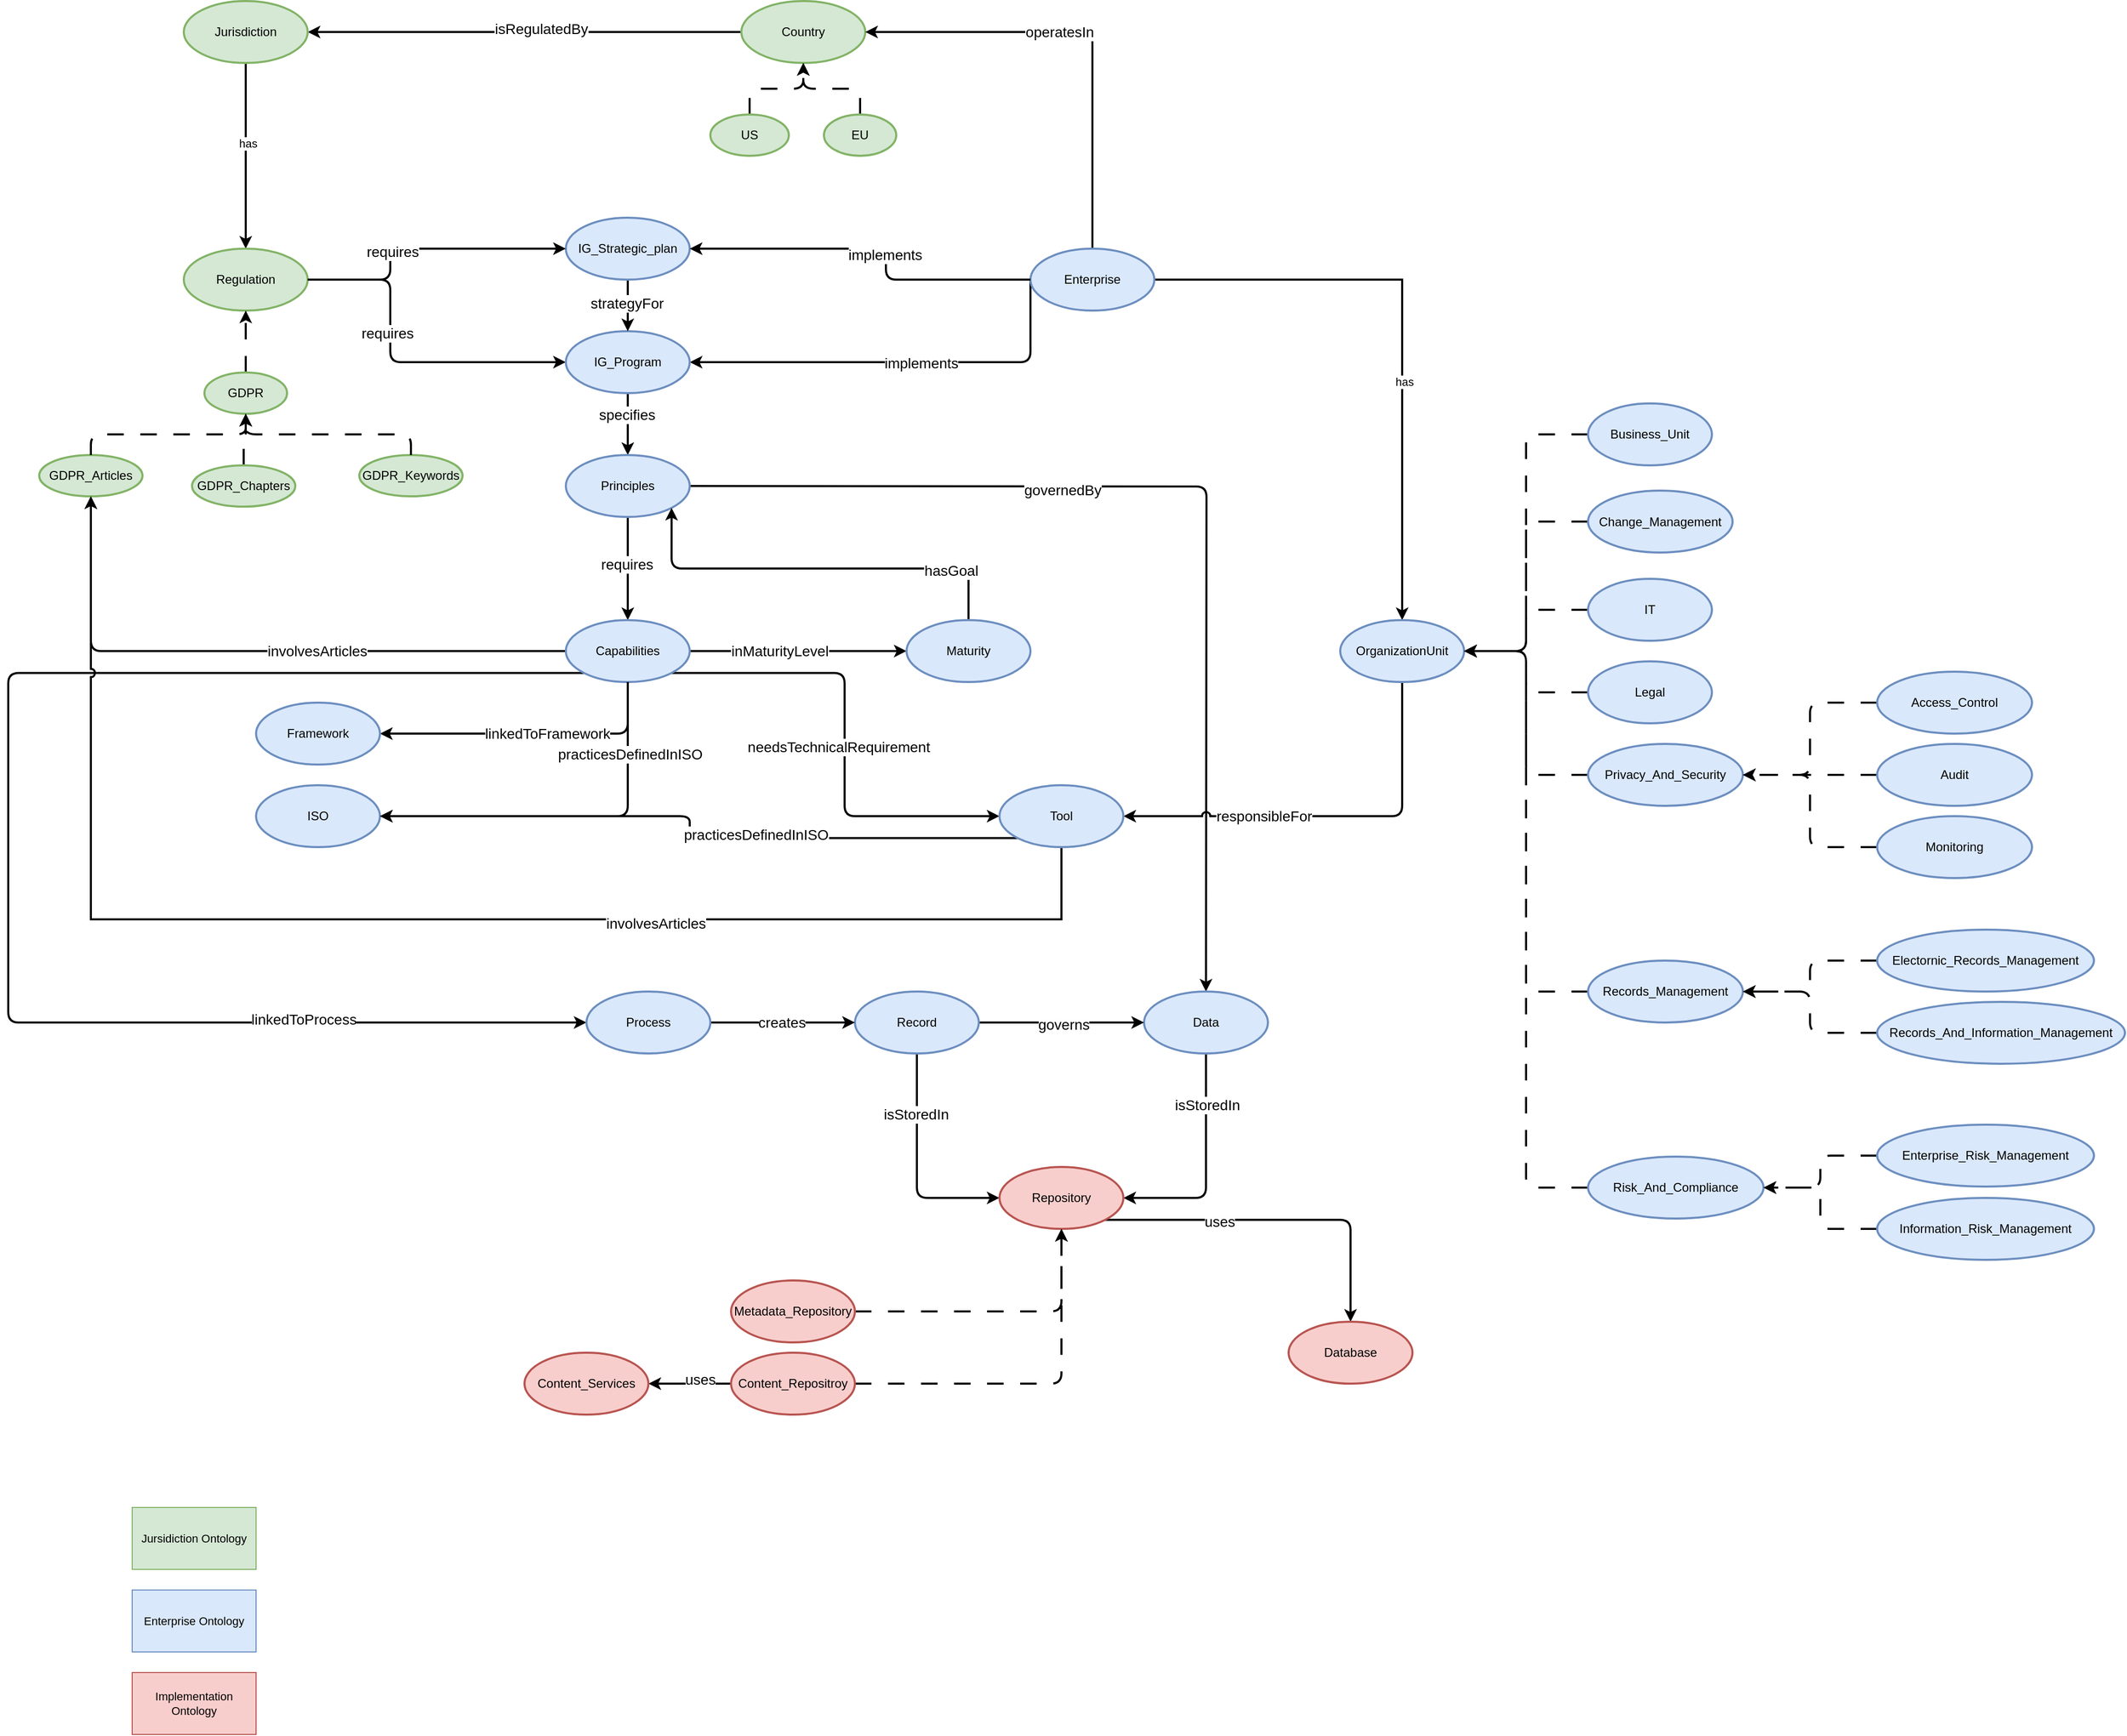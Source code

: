 <mxfile version="22.0.8" type="device">
  <diagram name="Seite-1" id="L0e9eQvxEd3R1-ClZV6Y">
    <mxGraphModel dx="5372" dy="1706" grid="1" gridSize="10" guides="1" tooltips="1" connect="1" arrows="1" fold="1" page="1" pageScale="1" pageWidth="827" pageHeight="1169" math="0" shadow="0">
      <root>
        <mxCell id="0" />
        <mxCell id="1" parent="0" />
        <mxCell id="WZqHGrQ1ZvMK2-V5_D06-6" style="edgeStyle=orthogonalEdgeStyle;rounded=0;orthogonalLoop=1;jettySize=auto;html=1;exitX=0;exitY=0.5;exitDx=0;exitDy=0;strokeWidth=2;fontSize=12;" edge="1" parent="1" source="WZqHGrQ1ZvMK2-V5_D06-1" target="WZqHGrQ1ZvMK2-V5_D06-5">
          <mxGeometry relative="1" as="geometry" />
        </mxCell>
        <mxCell id="WZqHGrQ1ZvMK2-V5_D06-7" value="&lt;font style=&quot;font-size: 14px;&quot;&gt;isRegulatedBy&lt;/font&gt;" style="edgeLabel;html=1;align=center;verticalAlign=middle;resizable=0;points=[];" vertex="1" connectable="0" parent="WZqHGrQ1ZvMK2-V5_D06-6">
          <mxGeometry x="-0.075" y="-3" relative="1" as="geometry">
            <mxPoint as="offset" />
          </mxGeometry>
        </mxCell>
        <mxCell id="WZqHGrQ1ZvMK2-V5_D06-1" value="Country" style="ellipse;whiteSpace=wrap;html=1;strokeWidth=2;fillColor=#d5e8d4;strokeColor=#82b366;" vertex="1" parent="1">
          <mxGeometry x="640" y="80" width="120" height="60" as="geometry" />
        </mxCell>
        <mxCell id="WZqHGrQ1ZvMK2-V5_D06-3" style="edgeStyle=orthogonalEdgeStyle;rounded=1;orthogonalLoop=1;jettySize=auto;html=1;exitX=0.5;exitY=0;exitDx=0;exitDy=0;entryX=1;entryY=0.5;entryDx=0;entryDy=0;strokeWidth=2;fontSize=12;" edge="1" parent="1" source="WZqHGrQ1ZvMK2-V5_D06-2" target="WZqHGrQ1ZvMK2-V5_D06-1">
          <mxGeometry relative="1" as="geometry">
            <Array as="points">
              <mxPoint x="980" y="110" />
            </Array>
          </mxGeometry>
        </mxCell>
        <mxCell id="WZqHGrQ1ZvMK2-V5_D06-4" value="&lt;font style=&quot;font-size: 14px;&quot;&gt;operatesIn&lt;/font&gt;" style="edgeLabel;html=1;align=center;verticalAlign=middle;resizable=0;points=[];" vertex="1" connectable="0" parent="WZqHGrQ1ZvMK2-V5_D06-3">
          <mxGeometry x="0.125" relative="1" as="geometry">
            <mxPoint as="offset" />
          </mxGeometry>
        </mxCell>
        <mxCell id="WZqHGrQ1ZvMK2-V5_D06-27" style="edgeStyle=orthogonalEdgeStyle;rounded=1;orthogonalLoop=1;jettySize=auto;html=1;exitX=0;exitY=0.5;exitDx=0;exitDy=0;entryX=1;entryY=0.5;entryDx=0;entryDy=0;strokeWidth=2;fontSize=12;" edge="1" parent="1" source="WZqHGrQ1ZvMK2-V5_D06-2" target="WZqHGrQ1ZvMK2-V5_D06-24">
          <mxGeometry relative="1" as="geometry">
            <Array as="points">
              <mxPoint x="920" y="430" />
            </Array>
          </mxGeometry>
        </mxCell>
        <mxCell id="WZqHGrQ1ZvMK2-V5_D06-28" value="&lt;font style=&quot;font-size: 14px;&quot;&gt;implements&lt;/font&gt;" style="edgeLabel;html=1;align=center;verticalAlign=middle;resizable=0;points=[];" vertex="1" connectable="0" parent="WZqHGrQ1ZvMK2-V5_D06-27">
          <mxGeometry x="-0.09" y="1" relative="1" as="geometry">
            <mxPoint as="offset" />
          </mxGeometry>
        </mxCell>
        <mxCell id="WZqHGrQ1ZvMK2-V5_D06-56" style="edgeStyle=orthogonalEdgeStyle;rounded=0;orthogonalLoop=1;jettySize=auto;html=1;exitX=1;exitY=0.5;exitDx=0;exitDy=0;strokeWidth=2;fontSize=12;" edge="1" parent="1" source="WZqHGrQ1ZvMK2-V5_D06-2" target="WZqHGrQ1ZvMK2-V5_D06-55">
          <mxGeometry relative="1" as="geometry" />
        </mxCell>
        <mxCell id="WZqHGrQ1ZvMK2-V5_D06-57" value="has" style="edgeLabel;html=1;align=center;verticalAlign=middle;resizable=0;points=[];" vertex="1" connectable="0" parent="WZqHGrQ1ZvMK2-V5_D06-56">
          <mxGeometry x="0.187" y="2" relative="1" as="geometry">
            <mxPoint as="offset" />
          </mxGeometry>
        </mxCell>
        <mxCell id="WZqHGrQ1ZvMK2-V5_D06-2" value="Enterprise" style="ellipse;whiteSpace=wrap;html=1;strokeWidth=2;fillColor=#dae8fc;strokeColor=#6c8ebf;" vertex="1" parent="1">
          <mxGeometry x="920" y="320" width="120" height="60" as="geometry" />
        </mxCell>
        <mxCell id="WZqHGrQ1ZvMK2-V5_D06-9" style="edgeStyle=orthogonalEdgeStyle;rounded=0;orthogonalLoop=1;jettySize=auto;html=1;exitX=0.5;exitY=1;exitDx=0;exitDy=0;strokeWidth=2;fontSize=12;" edge="1" parent="1" source="WZqHGrQ1ZvMK2-V5_D06-5" target="WZqHGrQ1ZvMK2-V5_D06-8">
          <mxGeometry relative="1" as="geometry" />
        </mxCell>
        <mxCell id="WZqHGrQ1ZvMK2-V5_D06-10" value="has" style="edgeLabel;html=1;align=center;verticalAlign=middle;resizable=0;points=[];" vertex="1" connectable="0" parent="WZqHGrQ1ZvMK2-V5_D06-9">
          <mxGeometry x="-0.133" y="2" relative="1" as="geometry">
            <mxPoint as="offset" />
          </mxGeometry>
        </mxCell>
        <mxCell id="WZqHGrQ1ZvMK2-V5_D06-5" value="Jurisdiction" style="ellipse;whiteSpace=wrap;html=1;strokeWidth=2;fontSize=12;fillColor=#d5e8d4;strokeColor=#82b366;" vertex="1" parent="1">
          <mxGeometry x="100" y="80" width="120" height="60" as="geometry" />
        </mxCell>
        <mxCell id="WZqHGrQ1ZvMK2-V5_D06-25" style="edgeStyle=orthogonalEdgeStyle;rounded=1;orthogonalLoop=1;jettySize=auto;html=1;exitX=1;exitY=0.5;exitDx=0;exitDy=0;strokeWidth=2;fontSize=12;" edge="1" parent="1" source="WZqHGrQ1ZvMK2-V5_D06-8" target="WZqHGrQ1ZvMK2-V5_D06-24">
          <mxGeometry relative="1" as="geometry">
            <Array as="points">
              <mxPoint x="300" y="350" />
              <mxPoint x="300" y="430" />
            </Array>
          </mxGeometry>
        </mxCell>
        <mxCell id="WZqHGrQ1ZvMK2-V5_D06-26" value="&lt;font style=&quot;font-size: 14px;&quot;&gt;requires&lt;/font&gt;" style="edgeLabel;html=1;align=center;verticalAlign=middle;resizable=0;points=[];" vertex="1" connectable="0" parent="WZqHGrQ1ZvMK2-V5_D06-25">
          <mxGeometry x="-0.2" y="-3" relative="1" as="geometry">
            <mxPoint as="offset" />
          </mxGeometry>
        </mxCell>
        <mxCell id="WZqHGrQ1ZvMK2-V5_D06-8" value="Regulation" style="ellipse;whiteSpace=wrap;html=1;strokeWidth=2;fillColor=#d5e8d4;strokeColor=#82b366;" vertex="1" parent="1">
          <mxGeometry x="100" y="320" width="120" height="60" as="geometry" />
        </mxCell>
        <mxCell id="WZqHGrQ1ZvMK2-V5_D06-13" style="edgeStyle=orthogonalEdgeStyle;rounded=1;orthogonalLoop=1;jettySize=auto;html=1;exitX=0.5;exitY=0;exitDx=0;exitDy=0;entryX=0.5;entryY=1;entryDx=0;entryDy=0;dashed=1;dashPattern=8 8;strokeWidth=2;" edge="1" parent="1" source="WZqHGrQ1ZvMK2-V5_D06-11" target="WZqHGrQ1ZvMK2-V5_D06-1">
          <mxGeometry relative="1" as="geometry" />
        </mxCell>
        <mxCell id="WZqHGrQ1ZvMK2-V5_D06-11" value="US" style="ellipse;whiteSpace=wrap;html=1;strokeWidth=2;fillColor=#d5e8d4;strokeColor=#82b366;" vertex="1" parent="1">
          <mxGeometry x="610" y="190" width="76" height="40" as="geometry" />
        </mxCell>
        <mxCell id="WZqHGrQ1ZvMK2-V5_D06-14" style="edgeStyle=orthogonalEdgeStyle;rounded=1;orthogonalLoop=1;jettySize=auto;html=1;exitX=0.5;exitY=0;exitDx=0;exitDy=0;entryX=0.5;entryY=1;entryDx=0;entryDy=0;dashed=1;dashPattern=8 8;strokeWidth=2;" edge="1" parent="1" source="WZqHGrQ1ZvMK2-V5_D06-12" target="WZqHGrQ1ZvMK2-V5_D06-1">
          <mxGeometry relative="1" as="geometry" />
        </mxCell>
        <mxCell id="WZqHGrQ1ZvMK2-V5_D06-12" value="EU" style="ellipse;whiteSpace=wrap;html=1;strokeWidth=2;fillColor=#d5e8d4;strokeColor=#82b366;" vertex="1" parent="1">
          <mxGeometry x="720" y="190" width="70" height="40" as="geometry" />
        </mxCell>
        <mxCell id="WZqHGrQ1ZvMK2-V5_D06-16" style="edgeStyle=orthogonalEdgeStyle;rounded=1;orthogonalLoop=1;jettySize=auto;html=1;exitX=0.5;exitY=0;exitDx=0;exitDy=0;dashed=1;dashPattern=8 8;strokeWidth=2;" edge="1" parent="1" source="WZqHGrQ1ZvMK2-V5_D06-15" target="WZqHGrQ1ZvMK2-V5_D06-8">
          <mxGeometry relative="1" as="geometry" />
        </mxCell>
        <mxCell id="WZqHGrQ1ZvMK2-V5_D06-15" value="GDPR" style="ellipse;whiteSpace=wrap;html=1;strokeWidth=2;fillColor=#d5e8d4;strokeColor=#82b366;" vertex="1" parent="1">
          <mxGeometry x="120" y="440" width="80" height="40" as="geometry" />
        </mxCell>
        <mxCell id="WZqHGrQ1ZvMK2-V5_D06-17" value="GDPR_Articles" style="ellipse;whiteSpace=wrap;html=1;strokeWidth=2;fillColor=#d5e8d4;strokeColor=#82b366;" vertex="1" parent="1">
          <mxGeometry x="-40" y="520" width="100" height="40" as="geometry" />
        </mxCell>
        <mxCell id="WZqHGrQ1ZvMK2-V5_D06-21" style="edgeStyle=orthogonalEdgeStyle;rounded=0;orthogonalLoop=1;jettySize=auto;html=1;exitX=0.5;exitY=0;exitDx=0;exitDy=0;dashed=1;dashPattern=8 8;strokeWidth=2;" edge="1" parent="1" source="WZqHGrQ1ZvMK2-V5_D06-18" target="WZqHGrQ1ZvMK2-V5_D06-15">
          <mxGeometry relative="1" as="geometry" />
        </mxCell>
        <mxCell id="WZqHGrQ1ZvMK2-V5_D06-18" value="GDPR_Chapters" style="ellipse;whiteSpace=wrap;html=1;strokeWidth=2;fillColor=#d5e8d4;strokeColor=#82b366;" vertex="1" parent="1">
          <mxGeometry x="108" y="530" width="100" height="40" as="geometry" />
        </mxCell>
        <mxCell id="WZqHGrQ1ZvMK2-V5_D06-19" value="GDPR_Keywords" style="ellipse;whiteSpace=wrap;html=1;strokeWidth=2;fillColor=#d5e8d4;strokeColor=#82b366;" vertex="1" parent="1">
          <mxGeometry x="270" y="520" width="100" height="40" as="geometry" />
        </mxCell>
        <mxCell id="WZqHGrQ1ZvMK2-V5_D06-20" style="edgeStyle=orthogonalEdgeStyle;rounded=1;orthogonalLoop=1;jettySize=auto;html=1;exitX=0.5;exitY=0;exitDx=0;exitDy=0;dashed=1;dashPattern=8 8;entryX=0.5;entryY=1;entryDx=0;entryDy=0;strokeWidth=2;" edge="1" parent="1" source="WZqHGrQ1ZvMK2-V5_D06-17" target="WZqHGrQ1ZvMK2-V5_D06-15">
          <mxGeometry relative="1" as="geometry">
            <mxPoint x="88" y="479.5" as="sourcePoint" />
            <mxPoint x="50" y="429.5" as="targetPoint" />
          </mxGeometry>
        </mxCell>
        <mxCell id="WZqHGrQ1ZvMK2-V5_D06-23" style="edgeStyle=orthogonalEdgeStyle;rounded=1;orthogonalLoop=1;jettySize=auto;html=1;exitX=0.5;exitY=0;exitDx=0;exitDy=0;dashed=1;dashPattern=8 8;entryX=0.5;entryY=1;entryDx=0;entryDy=0;strokeWidth=2;" edge="1" parent="1" source="WZqHGrQ1ZvMK2-V5_D06-19" target="WZqHGrQ1ZvMK2-V5_D06-15">
          <mxGeometry relative="1" as="geometry">
            <mxPoint x="20" y="530" as="sourcePoint" />
            <mxPoint x="170" y="490" as="targetPoint" />
          </mxGeometry>
        </mxCell>
        <mxCell id="WZqHGrQ1ZvMK2-V5_D06-36" style="edgeStyle=orthogonalEdgeStyle;rounded=0;orthogonalLoop=1;jettySize=auto;html=1;exitX=0.5;exitY=1;exitDx=0;exitDy=0;strokeWidth=2;fontSize=12;" edge="1" parent="1" source="WZqHGrQ1ZvMK2-V5_D06-24">
          <mxGeometry relative="1" as="geometry">
            <mxPoint x="530" y="520" as="targetPoint" />
          </mxGeometry>
        </mxCell>
        <mxCell id="WZqHGrQ1ZvMK2-V5_D06-38" value="&lt;font style=&quot;font-size: 14px;&quot;&gt;specifies&lt;/font&gt;" style="edgeLabel;html=1;align=center;verticalAlign=middle;resizable=0;points=[];" vertex="1" connectable="0" parent="WZqHGrQ1ZvMK2-V5_D06-36">
          <mxGeometry x="-0.306" y="-1" relative="1" as="geometry">
            <mxPoint as="offset" />
          </mxGeometry>
        </mxCell>
        <mxCell id="WZqHGrQ1ZvMK2-V5_D06-24" value="IG_Program" style="ellipse;whiteSpace=wrap;html=1;strokeWidth=2;fillColor=#dae8fc;strokeColor=#6c8ebf;" vertex="1" parent="1">
          <mxGeometry x="470" y="400" width="120" height="60" as="geometry" />
        </mxCell>
        <mxCell id="WZqHGrQ1ZvMK2-V5_D06-34" style="edgeStyle=orthogonalEdgeStyle;rounded=0;orthogonalLoop=1;jettySize=auto;html=1;exitX=0.5;exitY=1;exitDx=0;exitDy=0;strokeWidth=2;fontSize=12;" edge="1" parent="1" source="WZqHGrQ1ZvMK2-V5_D06-29" target="WZqHGrQ1ZvMK2-V5_D06-24">
          <mxGeometry relative="1" as="geometry" />
        </mxCell>
        <mxCell id="WZqHGrQ1ZvMK2-V5_D06-35" value="&lt;font style=&quot;font-size: 14px;&quot;&gt;strategyFor&lt;/font&gt;" style="edgeLabel;html=1;align=center;verticalAlign=middle;resizable=0;points=[];" vertex="1" connectable="0" parent="WZqHGrQ1ZvMK2-V5_D06-34">
          <mxGeometry x="-0.08" y="-1" relative="1" as="geometry">
            <mxPoint as="offset" />
          </mxGeometry>
        </mxCell>
        <mxCell id="WZqHGrQ1ZvMK2-V5_D06-29" value="IG_Strategic_plan" style="ellipse;whiteSpace=wrap;html=1;strokeWidth=2;fillColor=#dae8fc;strokeColor=#6c8ebf;" vertex="1" parent="1">
          <mxGeometry x="470" y="290" width="120" height="60" as="geometry" />
        </mxCell>
        <mxCell id="WZqHGrQ1ZvMK2-V5_D06-30" style="edgeStyle=orthogonalEdgeStyle;rounded=1;orthogonalLoop=1;jettySize=auto;html=1;exitX=0;exitY=0.5;exitDx=0;exitDy=0;entryX=1;entryY=0.5;entryDx=0;entryDy=0;strokeWidth=2;fontSize=12;" edge="1" parent="1" source="WZqHGrQ1ZvMK2-V5_D06-2" target="WZqHGrQ1ZvMK2-V5_D06-29">
          <mxGeometry relative="1" as="geometry">
            <mxPoint x="930" y="360" as="sourcePoint" />
            <mxPoint x="600" y="440" as="targetPoint" />
            <Array as="points">
              <mxPoint x="780" y="350" />
              <mxPoint x="780" y="320" />
            </Array>
          </mxGeometry>
        </mxCell>
        <mxCell id="WZqHGrQ1ZvMK2-V5_D06-31" value="&lt;font style=&quot;font-size: 14px;&quot;&gt;implements&lt;/font&gt;" style="edgeLabel;html=1;align=center;verticalAlign=middle;resizable=0;points=[];" vertex="1" connectable="0" parent="WZqHGrQ1ZvMK2-V5_D06-30">
          <mxGeometry x="-0.09" y="1" relative="1" as="geometry">
            <mxPoint as="offset" />
          </mxGeometry>
        </mxCell>
        <mxCell id="WZqHGrQ1ZvMK2-V5_D06-32" style="edgeStyle=orthogonalEdgeStyle;rounded=1;orthogonalLoop=1;jettySize=auto;html=1;exitX=1;exitY=0.5;exitDx=0;exitDy=0;entryX=0;entryY=0.5;entryDx=0;entryDy=0;strokeWidth=2;fontSize=12;" edge="1" parent="1" source="WZqHGrQ1ZvMK2-V5_D06-8" target="WZqHGrQ1ZvMK2-V5_D06-29">
          <mxGeometry relative="1" as="geometry">
            <mxPoint x="230" y="360" as="sourcePoint" />
            <mxPoint x="480" y="440" as="targetPoint" />
            <Array as="points">
              <mxPoint x="300" y="350" />
              <mxPoint x="300" y="320" />
            </Array>
          </mxGeometry>
        </mxCell>
        <mxCell id="WZqHGrQ1ZvMK2-V5_D06-33" value="&lt;font style=&quot;font-size: 14px;&quot;&gt;requires&lt;/font&gt;" style="edgeLabel;html=1;align=center;verticalAlign=middle;resizable=0;points=[];" vertex="1" connectable="0" parent="WZqHGrQ1ZvMK2-V5_D06-32">
          <mxGeometry x="-0.2" y="-3" relative="1" as="geometry">
            <mxPoint as="offset" />
          </mxGeometry>
        </mxCell>
        <mxCell id="WZqHGrQ1ZvMK2-V5_D06-40" style="edgeStyle=orthogonalEdgeStyle;rounded=0;orthogonalLoop=1;jettySize=auto;html=1;exitX=0.5;exitY=1;exitDx=0;exitDy=0;strokeWidth=2;fontSize=12;" edge="1" parent="1" source="WZqHGrQ1ZvMK2-V5_D06-37" target="WZqHGrQ1ZvMK2-V5_D06-39">
          <mxGeometry relative="1" as="geometry" />
        </mxCell>
        <mxCell id="WZqHGrQ1ZvMK2-V5_D06-41" value="&lt;font style=&quot;font-size: 14px;&quot;&gt;requires&lt;/font&gt;" style="edgeLabel;html=1;align=center;verticalAlign=middle;resizable=0;points=[];" vertex="1" connectable="0" parent="WZqHGrQ1ZvMK2-V5_D06-40">
          <mxGeometry x="-0.08" y="-1" relative="1" as="geometry">
            <mxPoint as="offset" />
          </mxGeometry>
        </mxCell>
        <mxCell id="WZqHGrQ1ZvMK2-V5_D06-105" style="edgeStyle=orthogonalEdgeStyle;rounded=1;orthogonalLoop=1;jettySize=auto;html=1;exitX=1;exitY=0.5;exitDx=0;exitDy=0;entryX=0.5;entryY=0;entryDx=0;entryDy=0;jumpStyle=arc;strokeWidth=2;fontSize=12;" edge="1" parent="1">
          <mxGeometry relative="1" as="geometry">
            <mxPoint x="590" y="550" as="sourcePoint" />
            <mxPoint x="1090" y="1040.0" as="targetPoint" />
          </mxGeometry>
        </mxCell>
        <mxCell id="WZqHGrQ1ZvMK2-V5_D06-107" value="&lt;font style=&quot;font-size: 14px;&quot;&gt;governedBy&lt;/font&gt;" style="edgeLabel;html=1;align=center;verticalAlign=middle;resizable=0;points=[];" vertex="1" connectable="0" parent="WZqHGrQ1ZvMK2-V5_D06-105">
          <mxGeometry x="-0.271" y="-3" relative="1" as="geometry">
            <mxPoint as="offset" />
          </mxGeometry>
        </mxCell>
        <mxCell id="WZqHGrQ1ZvMK2-V5_D06-37" value="Principles" style="ellipse;whiteSpace=wrap;html=1;strokeWidth=2;fillColor=#dae8fc;strokeColor=#6c8ebf;" vertex="1" parent="1">
          <mxGeometry x="470" y="520" width="120" height="60" as="geometry" />
        </mxCell>
        <mxCell id="WZqHGrQ1ZvMK2-V5_D06-42" style="edgeStyle=orthogonalEdgeStyle;rounded=1;orthogonalLoop=1;jettySize=auto;html=1;exitX=0;exitY=0.5;exitDx=0;exitDy=0;entryX=0.5;entryY=1;entryDx=0;entryDy=0;strokeWidth=2;fontSize=12;" edge="1" parent="1" source="WZqHGrQ1ZvMK2-V5_D06-39" target="WZqHGrQ1ZvMK2-V5_D06-17">
          <mxGeometry relative="1" as="geometry" />
        </mxCell>
        <mxCell id="WZqHGrQ1ZvMK2-V5_D06-43" value="&lt;font style=&quot;font-size: 14px;&quot;&gt;involvesArticles&lt;/font&gt;" style="edgeLabel;html=1;align=center;verticalAlign=middle;resizable=0;points=[];" vertex="1" connectable="0" parent="WZqHGrQ1ZvMK2-V5_D06-42">
          <mxGeometry x="-0.21" relative="1" as="geometry">
            <mxPoint as="offset" />
          </mxGeometry>
        </mxCell>
        <mxCell id="WZqHGrQ1ZvMK2-V5_D06-48" style="edgeStyle=orthogonalEdgeStyle;rounded=1;orthogonalLoop=1;jettySize=auto;html=1;exitX=0.5;exitY=1;exitDx=0;exitDy=0;entryX=1;entryY=0.5;entryDx=0;entryDy=0;strokeWidth=2;fontSize=12;" edge="1" parent="1" source="WZqHGrQ1ZvMK2-V5_D06-39" target="WZqHGrQ1ZvMK2-V5_D06-44">
          <mxGeometry relative="1" as="geometry" />
        </mxCell>
        <mxCell id="WZqHGrQ1ZvMK2-V5_D06-49" value="&lt;font style=&quot;font-size: 14px;&quot;&gt;linkedToFramework&lt;/font&gt;" style="edgeLabel;html=1;align=center;verticalAlign=middle;resizable=0;points=[];" vertex="1" connectable="0" parent="WZqHGrQ1ZvMK2-V5_D06-48">
          <mxGeometry x="-0.117" relative="1" as="geometry">
            <mxPoint as="offset" />
          </mxGeometry>
        </mxCell>
        <mxCell id="WZqHGrQ1ZvMK2-V5_D06-50" style="edgeStyle=orthogonalEdgeStyle;rounded=0;orthogonalLoop=1;jettySize=auto;html=1;exitX=1;exitY=0.5;exitDx=0;exitDy=0;strokeWidth=2;fontSize=12;" edge="1" parent="1" source="WZqHGrQ1ZvMK2-V5_D06-39">
          <mxGeometry relative="1" as="geometry">
            <mxPoint x="800" y="710" as="targetPoint" />
          </mxGeometry>
        </mxCell>
        <mxCell id="WZqHGrQ1ZvMK2-V5_D06-52" value="&lt;font style=&quot;font-size: 14px;&quot;&gt;inMaturityLevel&lt;/font&gt;" style="edgeLabel;html=1;align=center;verticalAlign=middle;resizable=0;points=[];" vertex="1" connectable="0" parent="WZqHGrQ1ZvMK2-V5_D06-50">
          <mxGeometry x="-0.173" relative="1" as="geometry">
            <mxPoint as="offset" />
          </mxGeometry>
        </mxCell>
        <mxCell id="WZqHGrQ1ZvMK2-V5_D06-96" style="edgeStyle=orthogonalEdgeStyle;rounded=1;orthogonalLoop=1;jettySize=auto;html=1;exitX=1;exitY=1;exitDx=0;exitDy=0;entryX=0;entryY=0.5;entryDx=0;entryDy=0;strokeWidth=2;fontSize=12;" edge="1" parent="1" source="WZqHGrQ1ZvMK2-V5_D06-39" target="WZqHGrQ1ZvMK2-V5_D06-94">
          <mxGeometry relative="1" as="geometry" />
        </mxCell>
        <mxCell id="WZqHGrQ1ZvMK2-V5_D06-97" value="&lt;font style=&quot;font-size: 14px;&quot;&gt;needsTechnicalRequirement&lt;/font&gt;" style="edgeLabel;html=1;align=center;verticalAlign=middle;resizable=0;points=[];" vertex="1" connectable="0" parent="WZqHGrQ1ZvMK2-V5_D06-96">
          <mxGeometry x="0.049" y="-6" relative="1" as="geometry">
            <mxPoint as="offset" />
          </mxGeometry>
        </mxCell>
        <mxCell id="WZqHGrQ1ZvMK2-V5_D06-115" style="edgeStyle=orthogonalEdgeStyle;rounded=1;orthogonalLoop=1;jettySize=auto;html=1;exitX=0;exitY=1;exitDx=0;exitDy=0;entryX=0;entryY=0.5;entryDx=0;entryDy=0;jumpStyle=arc;strokeWidth=2;fontSize=12;" edge="1" parent="1" source="WZqHGrQ1ZvMK2-V5_D06-39" target="WZqHGrQ1ZvMK2-V5_D06-111">
          <mxGeometry relative="1" as="geometry">
            <Array as="points">
              <mxPoint x="-70" y="731" />
              <mxPoint x="-70" y="1070" />
            </Array>
          </mxGeometry>
        </mxCell>
        <mxCell id="WZqHGrQ1ZvMK2-V5_D06-116" value="&lt;font style=&quot;font-size: 14px;&quot;&gt;linkedToProcess&lt;/font&gt;" style="edgeLabel;html=1;align=center;verticalAlign=middle;resizable=0;points=[];" vertex="1" connectable="0" parent="WZqHGrQ1ZvMK2-V5_D06-115">
          <mxGeometry x="0.623" y="3" relative="1" as="geometry">
            <mxPoint as="offset" />
          </mxGeometry>
        </mxCell>
        <mxCell id="WZqHGrQ1ZvMK2-V5_D06-39" value="Capabilities" style="ellipse;whiteSpace=wrap;html=1;strokeWidth=2;fillColor=#dae8fc;strokeColor=#6c8ebf;" vertex="1" parent="1">
          <mxGeometry x="470" y="680" width="120" height="60" as="geometry" />
        </mxCell>
        <mxCell id="WZqHGrQ1ZvMK2-V5_D06-44" value="Framework" style="ellipse;whiteSpace=wrap;html=1;strokeWidth=2;fillColor=#dae8fc;strokeColor=#6c8ebf;" vertex="1" parent="1">
          <mxGeometry x="170" y="760" width="120" height="60" as="geometry" />
        </mxCell>
        <mxCell id="WZqHGrQ1ZvMK2-V5_D06-45" value="ISO" style="ellipse;whiteSpace=wrap;html=1;strokeWidth=2;fillColor=#dae8fc;strokeColor=#6c8ebf;" vertex="1" parent="1">
          <mxGeometry x="170" y="840" width="120" height="60" as="geometry" />
        </mxCell>
        <mxCell id="WZqHGrQ1ZvMK2-V5_D06-46" style="edgeStyle=orthogonalEdgeStyle;rounded=1;orthogonalLoop=1;jettySize=auto;html=1;exitX=0.5;exitY=1;exitDx=0;exitDy=0;entryX=1;entryY=0.5;entryDx=0;entryDy=0;strokeWidth=2;fontSize=12;" edge="1" parent="1" source="WZqHGrQ1ZvMK2-V5_D06-39" target="WZqHGrQ1ZvMK2-V5_D06-45">
          <mxGeometry relative="1" as="geometry">
            <mxPoint x="330" y="870" as="targetPoint" />
            <Array as="points">
              <mxPoint x="530" y="870" />
            </Array>
          </mxGeometry>
        </mxCell>
        <mxCell id="WZqHGrQ1ZvMK2-V5_D06-47" value="&lt;font style=&quot;font-size: 14px;&quot;&gt;practicesDefinedInISO&lt;/font&gt;" style="edgeLabel;html=1;align=center;verticalAlign=middle;resizable=0;points=[];" vertex="1" connectable="0" parent="WZqHGrQ1ZvMK2-V5_D06-46">
          <mxGeometry x="-0.622" y="2" relative="1" as="geometry">
            <mxPoint as="offset" />
          </mxGeometry>
        </mxCell>
        <mxCell id="WZqHGrQ1ZvMK2-V5_D06-53" style="edgeStyle=orthogonalEdgeStyle;rounded=1;orthogonalLoop=1;jettySize=auto;html=1;exitX=0.5;exitY=0;exitDx=0;exitDy=0;entryX=1;entryY=1;entryDx=0;entryDy=0;strokeWidth=2;fontSize=12;" edge="1" parent="1" source="WZqHGrQ1ZvMK2-V5_D06-51" target="WZqHGrQ1ZvMK2-V5_D06-37">
          <mxGeometry relative="1" as="geometry" />
        </mxCell>
        <mxCell id="WZqHGrQ1ZvMK2-V5_D06-54" value="&lt;font style=&quot;font-size: 14px;&quot;&gt;hasGoal&lt;/font&gt;" style="edgeLabel;html=1;align=center;verticalAlign=middle;resizable=0;points=[];" vertex="1" connectable="0" parent="WZqHGrQ1ZvMK2-V5_D06-53">
          <mxGeometry x="-0.66" y="2" relative="1" as="geometry">
            <mxPoint as="offset" />
          </mxGeometry>
        </mxCell>
        <mxCell id="WZqHGrQ1ZvMK2-V5_D06-51" value="Maturity" style="ellipse;whiteSpace=wrap;html=1;strokeWidth=2;fillColor=#dae8fc;strokeColor=#6c8ebf;" vertex="1" parent="1">
          <mxGeometry x="800" y="680" width="120" height="60" as="geometry" />
        </mxCell>
        <mxCell id="WZqHGrQ1ZvMK2-V5_D06-98" style="edgeStyle=orthogonalEdgeStyle;rounded=1;orthogonalLoop=1;jettySize=auto;html=1;exitX=0.5;exitY=1;exitDx=0;exitDy=0;entryX=1;entryY=0.5;entryDx=0;entryDy=0;jumpStyle=arc;strokeWidth=2;fontSize=12;" edge="1" parent="1" source="WZqHGrQ1ZvMK2-V5_D06-55" target="WZqHGrQ1ZvMK2-V5_D06-94">
          <mxGeometry relative="1" as="geometry" />
        </mxCell>
        <mxCell id="WZqHGrQ1ZvMK2-V5_D06-99" value="&lt;font style=&quot;font-size: 14px;&quot;&gt;responsibleFor&lt;/font&gt;" style="edgeLabel;html=1;align=center;verticalAlign=middle;resizable=0;points=[];" vertex="1" connectable="0" parent="WZqHGrQ1ZvMK2-V5_D06-98">
          <mxGeometry x="0.32" relative="1" as="geometry">
            <mxPoint as="offset" />
          </mxGeometry>
        </mxCell>
        <mxCell id="WZqHGrQ1ZvMK2-V5_D06-55" value="OrganizationUnit" style="ellipse;whiteSpace=wrap;html=1;strokeWidth=2;fillColor=#dae8fc;strokeColor=#6c8ebf;" vertex="1" parent="1">
          <mxGeometry x="1220" y="680" width="120" height="60" as="geometry" />
        </mxCell>
        <mxCell id="WZqHGrQ1ZvMK2-V5_D06-83" style="edgeStyle=orthogonalEdgeStyle;rounded=1;orthogonalLoop=1;jettySize=auto;html=1;exitX=0;exitY=0.5;exitDx=0;exitDy=0;entryX=1;entryY=0.5;entryDx=0;entryDy=0;dashed=1;dashPattern=8 8;strokeWidth=2;" edge="1" parent="1" source="WZqHGrQ1ZvMK2-V5_D06-58" target="WZqHGrQ1ZvMK2-V5_D06-55">
          <mxGeometry relative="1" as="geometry" />
        </mxCell>
        <mxCell id="WZqHGrQ1ZvMK2-V5_D06-58" value="Risk_And_Compliance" style="ellipse;whiteSpace=wrap;html=1;strokeWidth=2;fillColor=#dae8fc;strokeColor=#6c8ebf;" vertex="1" parent="1">
          <mxGeometry x="1460" y="1200" width="170" height="60" as="geometry" />
        </mxCell>
        <mxCell id="WZqHGrQ1ZvMK2-V5_D06-85" style="edgeStyle=orthogonalEdgeStyle;rounded=1;orthogonalLoop=1;jettySize=auto;html=1;exitX=0;exitY=0.5;exitDx=0;exitDy=0;entryX=1;entryY=0.5;entryDx=0;entryDy=0;dashed=1;dashPattern=8 8;strokeWidth=2;" edge="1" parent="1" source="WZqHGrQ1ZvMK2-V5_D06-59" target="WZqHGrQ1ZvMK2-V5_D06-55">
          <mxGeometry relative="1" as="geometry" />
        </mxCell>
        <mxCell id="WZqHGrQ1ZvMK2-V5_D06-59" value="Records_Management" style="ellipse;whiteSpace=wrap;html=1;strokeWidth=2;fillColor=#dae8fc;strokeColor=#6c8ebf;" vertex="1" parent="1">
          <mxGeometry x="1460" y="1010" width="150" height="60" as="geometry" />
        </mxCell>
        <mxCell id="WZqHGrQ1ZvMK2-V5_D06-89" style="edgeStyle=orthogonalEdgeStyle;rounded=1;orthogonalLoop=1;jettySize=auto;html=1;exitX=0;exitY=0.5;exitDx=0;exitDy=0;entryX=1;entryY=0.5;entryDx=0;entryDy=0;dashed=1;dashPattern=8 8;strokeWidth=2;" edge="1" parent="1" source="WZqHGrQ1ZvMK2-V5_D06-60" target="WZqHGrQ1ZvMK2-V5_D06-55">
          <mxGeometry relative="1" as="geometry" />
        </mxCell>
        <mxCell id="WZqHGrQ1ZvMK2-V5_D06-60" value="IT" style="ellipse;whiteSpace=wrap;html=1;strokeWidth=2;fillColor=#dae8fc;strokeColor=#6c8ebf;" vertex="1" parent="1">
          <mxGeometry x="1460" y="640" width="120" height="60" as="geometry" />
        </mxCell>
        <mxCell id="WZqHGrQ1ZvMK2-V5_D06-91" style="edgeStyle=orthogonalEdgeStyle;rounded=1;orthogonalLoop=1;jettySize=auto;html=1;exitX=0;exitY=0.5;exitDx=0;exitDy=0;entryX=1;entryY=0.5;entryDx=0;entryDy=0;dashed=1;dashPattern=8 8;strokeWidth=2;" edge="1" parent="1" source="WZqHGrQ1ZvMK2-V5_D06-61" target="WZqHGrQ1ZvMK2-V5_D06-55">
          <mxGeometry relative="1" as="geometry" />
        </mxCell>
        <mxCell id="WZqHGrQ1ZvMK2-V5_D06-61" value="Change_Management" style="ellipse;whiteSpace=wrap;html=1;strokeWidth=2;fillColor=#dae8fc;strokeColor=#6c8ebf;" vertex="1" parent="1">
          <mxGeometry x="1460" y="554.5" width="140" height="60" as="geometry" />
        </mxCell>
        <mxCell id="WZqHGrQ1ZvMK2-V5_D06-93" style="edgeStyle=orthogonalEdgeStyle;rounded=1;orthogonalLoop=1;jettySize=auto;html=1;exitX=0;exitY=0.5;exitDx=0;exitDy=0;entryX=1;entryY=0.5;entryDx=0;entryDy=0;dashed=1;dashPattern=8 8;strokeWidth=2;" edge="1" parent="1" source="WZqHGrQ1ZvMK2-V5_D06-62" target="WZqHGrQ1ZvMK2-V5_D06-55">
          <mxGeometry relative="1" as="geometry" />
        </mxCell>
        <mxCell id="WZqHGrQ1ZvMK2-V5_D06-62" value="Business_Unit" style="ellipse;whiteSpace=wrap;html=1;strokeWidth=2;fillColor=#dae8fc;strokeColor=#6c8ebf;" vertex="1" parent="1">
          <mxGeometry x="1460" y="470" width="120" height="60" as="geometry" />
        </mxCell>
        <mxCell id="WZqHGrQ1ZvMK2-V5_D06-87" style="edgeStyle=orthogonalEdgeStyle;rounded=1;orthogonalLoop=1;jettySize=auto;html=1;exitX=0;exitY=0.5;exitDx=0;exitDy=0;entryX=1;entryY=0.5;entryDx=0;entryDy=0;dashed=1;dashPattern=8 8;strokeWidth=2;" edge="1" parent="1" source="WZqHGrQ1ZvMK2-V5_D06-63" target="WZqHGrQ1ZvMK2-V5_D06-55">
          <mxGeometry relative="1" as="geometry" />
        </mxCell>
        <mxCell id="WZqHGrQ1ZvMK2-V5_D06-63" value="Legal" style="ellipse;whiteSpace=wrap;html=1;strokeWidth=2;fillColor=#dae8fc;strokeColor=#6c8ebf;" vertex="1" parent="1">
          <mxGeometry x="1460" y="720" width="120" height="60" as="geometry" />
        </mxCell>
        <mxCell id="WZqHGrQ1ZvMK2-V5_D06-86" style="edgeStyle=orthogonalEdgeStyle;rounded=1;orthogonalLoop=1;jettySize=auto;html=1;exitX=0;exitY=0.5;exitDx=0;exitDy=0;entryX=1;entryY=0.5;entryDx=0;entryDy=0;dashed=1;dashPattern=8 8;strokeWidth=2;" edge="1" parent="1" source="WZqHGrQ1ZvMK2-V5_D06-64" target="WZqHGrQ1ZvMK2-V5_D06-55">
          <mxGeometry relative="1" as="geometry" />
        </mxCell>
        <mxCell id="WZqHGrQ1ZvMK2-V5_D06-64" value="Privacy_And_Security" style="ellipse;whiteSpace=wrap;html=1;strokeWidth=2;fillColor=#dae8fc;strokeColor=#6c8ebf;" vertex="1" parent="1">
          <mxGeometry x="1460" y="800" width="150" height="60" as="geometry" />
        </mxCell>
        <mxCell id="WZqHGrQ1ZvMK2-V5_D06-72" style="edgeStyle=orthogonalEdgeStyle;rounded=1;orthogonalLoop=1;jettySize=auto;html=1;exitX=0;exitY=0.5;exitDx=0;exitDy=0;entryX=1;entryY=0.5;entryDx=0;entryDy=0;dashed=1;dashPattern=8 8;strokeWidth=2;" edge="1" parent="1" source="WZqHGrQ1ZvMK2-V5_D06-65" target="WZqHGrQ1ZvMK2-V5_D06-64">
          <mxGeometry relative="1" as="geometry" />
        </mxCell>
        <mxCell id="WZqHGrQ1ZvMK2-V5_D06-65" value="Access_Control" style="ellipse;whiteSpace=wrap;html=1;strokeWidth=2;fillColor=#dae8fc;strokeColor=#6c8ebf;" vertex="1" parent="1">
          <mxGeometry x="1740" y="730" width="150" height="60" as="geometry" />
        </mxCell>
        <mxCell id="WZqHGrQ1ZvMK2-V5_D06-73" style="edgeStyle=orthogonalEdgeStyle;rounded=1;orthogonalLoop=1;jettySize=auto;html=1;exitX=0;exitY=0.5;exitDx=0;exitDy=0;dashed=1;dashPattern=8 8;entryX=1;entryY=0.5;entryDx=0;entryDy=0;strokeWidth=2;" edge="1" parent="1" source="WZqHGrQ1ZvMK2-V5_D06-66" target="WZqHGrQ1ZvMK2-V5_D06-64">
          <mxGeometry relative="1" as="geometry">
            <mxPoint x="1620" y="830" as="targetPoint" />
          </mxGeometry>
        </mxCell>
        <mxCell id="WZqHGrQ1ZvMK2-V5_D06-66" value="Audit" style="ellipse;whiteSpace=wrap;html=1;strokeWidth=2;fillColor=#dae8fc;strokeColor=#6c8ebf;" vertex="1" parent="1">
          <mxGeometry x="1740" y="800" width="150" height="60" as="geometry" />
        </mxCell>
        <mxCell id="WZqHGrQ1ZvMK2-V5_D06-75" style="edgeStyle=orthogonalEdgeStyle;rounded=1;orthogonalLoop=1;jettySize=auto;html=1;exitX=0;exitY=0.5;exitDx=0;exitDy=0;entryX=1;entryY=0.5;entryDx=0;entryDy=0;dashed=1;dashPattern=8 8;strokeWidth=2;" edge="1" parent="1" source="WZqHGrQ1ZvMK2-V5_D06-67" target="WZqHGrQ1ZvMK2-V5_D06-64">
          <mxGeometry relative="1" as="geometry" />
        </mxCell>
        <mxCell id="WZqHGrQ1ZvMK2-V5_D06-67" value="Monitoring" style="ellipse;whiteSpace=wrap;html=1;strokeWidth=2;fillColor=#dae8fc;strokeColor=#6c8ebf;" vertex="1" parent="1">
          <mxGeometry x="1740" y="870" width="150" height="60" as="geometry" />
        </mxCell>
        <mxCell id="WZqHGrQ1ZvMK2-V5_D06-76" style="edgeStyle=orthogonalEdgeStyle;rounded=1;orthogonalLoop=1;jettySize=auto;html=1;exitX=0;exitY=0.5;exitDx=0;exitDy=0;entryX=1;entryY=0.5;entryDx=0;entryDy=0;dashed=1;dashPattern=8 8;strokeWidth=2;" edge="1" parent="1" source="WZqHGrQ1ZvMK2-V5_D06-68" target="WZqHGrQ1ZvMK2-V5_D06-59">
          <mxGeometry relative="1" as="geometry" />
        </mxCell>
        <mxCell id="WZqHGrQ1ZvMK2-V5_D06-68" value="Electornic_Records_Management" style="ellipse;whiteSpace=wrap;html=1;strokeWidth=2;fillColor=#dae8fc;strokeColor=#6c8ebf;" vertex="1" parent="1">
          <mxGeometry x="1740" y="980" width="210" height="60" as="geometry" />
        </mxCell>
        <mxCell id="WZqHGrQ1ZvMK2-V5_D06-77" style="edgeStyle=orthogonalEdgeStyle;rounded=1;orthogonalLoop=1;jettySize=auto;html=1;exitX=0;exitY=0.5;exitDx=0;exitDy=0;entryX=1;entryY=0.5;entryDx=0;entryDy=0;dashed=1;dashPattern=8 8;strokeWidth=2;" edge="1" parent="1" source="WZqHGrQ1ZvMK2-V5_D06-69" target="WZqHGrQ1ZvMK2-V5_D06-59">
          <mxGeometry relative="1" as="geometry" />
        </mxCell>
        <mxCell id="WZqHGrQ1ZvMK2-V5_D06-69" value="Records_And_Information_Management" style="ellipse;whiteSpace=wrap;html=1;strokeWidth=2;fillColor=#dae8fc;strokeColor=#6c8ebf;" vertex="1" parent="1">
          <mxGeometry x="1740" y="1050" width="240" height="60" as="geometry" />
        </mxCell>
        <mxCell id="WZqHGrQ1ZvMK2-V5_D06-78" style="edgeStyle=orthogonalEdgeStyle;rounded=1;orthogonalLoop=1;jettySize=auto;html=1;exitX=0;exitY=0.5;exitDx=0;exitDy=0;entryX=1;entryY=0.5;entryDx=0;entryDy=0;dashed=1;dashPattern=8 8;strokeWidth=2;" edge="1" parent="1" source="WZqHGrQ1ZvMK2-V5_D06-70" target="WZqHGrQ1ZvMK2-V5_D06-58">
          <mxGeometry relative="1" as="geometry" />
        </mxCell>
        <mxCell id="WZqHGrQ1ZvMK2-V5_D06-70" value="Enterprise_Risk_Management" style="ellipse;whiteSpace=wrap;html=1;strokeWidth=2;fillColor=#dae8fc;strokeColor=#6c8ebf;" vertex="1" parent="1">
          <mxGeometry x="1740" y="1169" width="210" height="60" as="geometry" />
        </mxCell>
        <mxCell id="WZqHGrQ1ZvMK2-V5_D06-82" style="edgeStyle=orthogonalEdgeStyle;rounded=1;orthogonalLoop=1;jettySize=auto;html=1;entryX=1;entryY=0.5;entryDx=0;entryDy=0;dashed=1;dashPattern=8 8;strokeWidth=2;" edge="1" parent="1" source="WZqHGrQ1ZvMK2-V5_D06-71" target="WZqHGrQ1ZvMK2-V5_D06-58">
          <mxGeometry relative="1" as="geometry" />
        </mxCell>
        <mxCell id="WZqHGrQ1ZvMK2-V5_D06-71" value="Information_Risk_Management" style="ellipse;whiteSpace=wrap;html=1;strokeWidth=2;fillColor=#dae8fc;strokeColor=#6c8ebf;" vertex="1" parent="1">
          <mxGeometry x="1740" y="1240" width="210" height="60" as="geometry" />
        </mxCell>
        <mxCell id="WZqHGrQ1ZvMK2-V5_D06-100" style="edgeStyle=orthogonalEdgeStyle;rounded=0;orthogonalLoop=1;jettySize=auto;html=1;exitX=0.5;exitY=1;exitDx=0;exitDy=0;entryX=0.5;entryY=1;entryDx=0;entryDy=0;jumpStyle=arc;strokeWidth=2;fontSize=12;" edge="1" parent="1" source="WZqHGrQ1ZvMK2-V5_D06-94" target="WZqHGrQ1ZvMK2-V5_D06-17">
          <mxGeometry relative="1" as="geometry">
            <Array as="points">
              <mxPoint x="950" y="970" />
              <mxPoint x="10" y="970" />
            </Array>
          </mxGeometry>
        </mxCell>
        <mxCell id="WZqHGrQ1ZvMK2-V5_D06-101" value="&lt;font style=&quot;font-size: 14px;&quot;&gt;involvesArticles&lt;/font&gt;" style="edgeLabel;html=1;align=center;verticalAlign=middle;resizable=0;points=[];" vertex="1" connectable="0" parent="WZqHGrQ1ZvMK2-V5_D06-100">
          <mxGeometry x="-0.347" y="4" relative="1" as="geometry">
            <mxPoint as="offset" />
          </mxGeometry>
        </mxCell>
        <mxCell id="WZqHGrQ1ZvMK2-V5_D06-102" style="edgeStyle=orthogonalEdgeStyle;rounded=1;orthogonalLoop=1;jettySize=auto;html=1;exitX=0;exitY=1;exitDx=0;exitDy=0;entryX=1;entryY=0.5;entryDx=0;entryDy=0;strokeWidth=2;fontSize=12;" edge="1" parent="1" source="WZqHGrQ1ZvMK2-V5_D06-94" target="WZqHGrQ1ZvMK2-V5_D06-45">
          <mxGeometry relative="1" as="geometry" />
        </mxCell>
        <mxCell id="WZqHGrQ1ZvMK2-V5_D06-103" value="&lt;font style=&quot;font-size: 14px;&quot;&gt;practicesDefinedInISO&lt;/font&gt;" style="edgeLabel;html=1;align=center;verticalAlign=middle;resizable=0;points=[];" vertex="1" connectable="0" parent="WZqHGrQ1ZvMK2-V5_D06-102">
          <mxGeometry x="-0.206" y="-3" relative="1" as="geometry">
            <mxPoint as="offset" />
          </mxGeometry>
        </mxCell>
        <mxCell id="WZqHGrQ1ZvMK2-V5_D06-94" value="Tool" style="ellipse;whiteSpace=wrap;html=1;strokeWidth=2;fillColor=#dae8fc;strokeColor=#6c8ebf;" vertex="1" parent="1">
          <mxGeometry x="890" y="840" width="120" height="60" as="geometry" />
        </mxCell>
        <mxCell id="WZqHGrQ1ZvMK2-V5_D06-137" style="edgeStyle=orthogonalEdgeStyle;rounded=1;orthogonalLoop=1;jettySize=auto;html=1;exitX=0.5;exitY=1;exitDx=0;exitDy=0;entryX=1;entryY=0.5;entryDx=0;entryDy=0;strokeWidth=2;fontSize=12;" edge="1" parent="1" source="WZqHGrQ1ZvMK2-V5_D06-104" target="WZqHGrQ1ZvMK2-V5_D06-136">
          <mxGeometry relative="1" as="geometry" />
        </mxCell>
        <mxCell id="WZqHGrQ1ZvMK2-V5_D06-141" value="&lt;font style=&quot;font-size: 14px;&quot;&gt;isStoredIn&lt;/font&gt;" style="edgeLabel;html=1;align=center;verticalAlign=middle;resizable=0;points=[];fontSize=11;fontFamily=Helvetica;fontColor=default;" vertex="1" connectable="0" parent="WZqHGrQ1ZvMK2-V5_D06-137">
          <mxGeometry x="-0.545" y="1" relative="1" as="geometry">
            <mxPoint as="offset" />
          </mxGeometry>
        </mxCell>
        <mxCell id="WZqHGrQ1ZvMK2-V5_D06-104" value="Data" style="ellipse;whiteSpace=wrap;html=1;strokeWidth=2;fillColor=#dae8fc;strokeColor=#6c8ebf;" vertex="1" parent="1">
          <mxGeometry x="1030" y="1040" width="120" height="60" as="geometry" />
        </mxCell>
        <mxCell id="WZqHGrQ1ZvMK2-V5_D06-109" style="edgeStyle=orthogonalEdgeStyle;rounded=0;orthogonalLoop=1;jettySize=auto;html=1;exitX=1;exitY=0.5;exitDx=0;exitDy=0;entryX=0;entryY=0.5;entryDx=0;entryDy=0;strokeWidth=2;" edge="1" parent="1" source="WZqHGrQ1ZvMK2-V5_D06-108" target="WZqHGrQ1ZvMK2-V5_D06-104">
          <mxGeometry relative="1" as="geometry" />
        </mxCell>
        <mxCell id="WZqHGrQ1ZvMK2-V5_D06-110" value="&lt;font style=&quot;font-size: 14px;&quot;&gt;governs&lt;/font&gt;" style="edgeLabel;html=1;align=center;verticalAlign=middle;resizable=0;points=[];" vertex="1" connectable="0" parent="WZqHGrQ1ZvMK2-V5_D06-109">
          <mxGeometry x="0.023" y="-2" relative="1" as="geometry">
            <mxPoint as="offset" />
          </mxGeometry>
        </mxCell>
        <mxCell id="WZqHGrQ1ZvMK2-V5_D06-138" style="edgeStyle=orthogonalEdgeStyle;rounded=1;orthogonalLoop=1;jettySize=auto;html=1;exitX=0.5;exitY=1;exitDx=0;exitDy=0;entryX=0;entryY=0.5;entryDx=0;entryDy=0;strokeWidth=2;fontSize=12;" edge="1" parent="1" source="WZqHGrQ1ZvMK2-V5_D06-108" target="WZqHGrQ1ZvMK2-V5_D06-136">
          <mxGeometry relative="1" as="geometry" />
        </mxCell>
        <mxCell id="WZqHGrQ1ZvMK2-V5_D06-140" value="&lt;font style=&quot;font-size: 14px;&quot;&gt;isStoredIn&lt;/font&gt;" style="edgeLabel;html=1;align=center;verticalAlign=middle;resizable=0;points=[];fontSize=11;fontFamily=Helvetica;fontColor=default;" vertex="1" connectable="0" parent="WZqHGrQ1ZvMK2-V5_D06-138">
          <mxGeometry x="-0.467" y="-1" relative="1" as="geometry">
            <mxPoint as="offset" />
          </mxGeometry>
        </mxCell>
        <mxCell id="WZqHGrQ1ZvMK2-V5_D06-108" value="Record" style="ellipse;whiteSpace=wrap;html=1;strokeWidth=2;fillColor=#dae8fc;strokeColor=#6c8ebf;" vertex="1" parent="1">
          <mxGeometry x="750" y="1040" width="120" height="60" as="geometry" />
        </mxCell>
        <mxCell id="WZqHGrQ1ZvMK2-V5_D06-112" style="edgeStyle=orthogonalEdgeStyle;rounded=0;orthogonalLoop=1;jettySize=auto;html=1;exitX=1;exitY=0.5;exitDx=0;exitDy=0;entryX=0;entryY=0.5;entryDx=0;entryDy=0;strokeWidth=2;fontSize=12;" edge="1" parent="1" source="WZqHGrQ1ZvMK2-V5_D06-111" target="WZqHGrQ1ZvMK2-V5_D06-108">
          <mxGeometry relative="1" as="geometry" />
        </mxCell>
        <mxCell id="WZqHGrQ1ZvMK2-V5_D06-113" value="&lt;font style=&quot;font-size: 14px;&quot;&gt;creates&lt;/font&gt;" style="edgeLabel;html=1;align=center;verticalAlign=middle;resizable=0;points=[];" vertex="1" connectable="0" parent="WZqHGrQ1ZvMK2-V5_D06-112">
          <mxGeometry x="-0.014" relative="1" as="geometry">
            <mxPoint as="offset" />
          </mxGeometry>
        </mxCell>
        <mxCell id="WZqHGrQ1ZvMK2-V5_D06-111" value="Process" style="ellipse;whiteSpace=wrap;html=1;strokeWidth=2;fillColor=#dae8fc;strokeColor=#6c8ebf;" vertex="1" parent="1">
          <mxGeometry x="490" y="1040" width="120" height="60" as="geometry" />
        </mxCell>
        <mxCell id="WZqHGrQ1ZvMK2-V5_D06-143" style="edgeStyle=orthogonalEdgeStyle;shape=connector;rounded=1;orthogonalLoop=1;jettySize=auto;html=1;exitX=0;exitY=1;exitDx=0;exitDy=0;entryX=0.5;entryY=0;entryDx=0;entryDy=0;labelBackgroundColor=default;strokeColor=default;strokeWidth=2;align=center;verticalAlign=middle;fontFamily=Helvetica;fontSize=12;fontColor=default;endArrow=classic;" edge="1" parent="1" source="WZqHGrQ1ZvMK2-V5_D06-136" target="WZqHGrQ1ZvMK2-V5_D06-142">
          <mxGeometry relative="1" as="geometry" />
        </mxCell>
        <mxCell id="WZqHGrQ1ZvMK2-V5_D06-144" value="&lt;font style=&quot;font-size: 14px;&quot;&gt;uses&lt;/font&gt;" style="edgeLabel;html=1;align=center;verticalAlign=middle;resizable=0;points=[];fontSize=11;fontFamily=Helvetica;fontColor=default;" vertex="1" connectable="0" parent="WZqHGrQ1ZvMK2-V5_D06-143">
          <mxGeometry x="-0.075" y="-2" relative="1" as="geometry">
            <mxPoint as="offset" />
          </mxGeometry>
        </mxCell>
        <mxCell id="WZqHGrQ1ZvMK2-V5_D06-136" value="Repository" style="ellipse;whiteSpace=wrap;html=1;strokeWidth=2;fillColor=#f8cecc;strokeColor=#b85450;" vertex="1" parent="1">
          <mxGeometry x="890" y="1210" width="120" height="60" as="geometry" />
        </mxCell>
        <mxCell id="WZqHGrQ1ZvMK2-V5_D06-142" value="Database" style="ellipse;whiteSpace=wrap;html=1;strokeWidth=2;fillColor=#f8cecc;strokeColor=#b85450;" vertex="1" parent="1">
          <mxGeometry x="1170" y="1360" width="120" height="60" as="geometry" />
        </mxCell>
        <mxCell id="WZqHGrQ1ZvMK2-V5_D06-148" style="edgeStyle=orthogonalEdgeStyle;shape=connector;rounded=1;orthogonalLoop=1;jettySize=auto;html=1;exitX=1;exitY=0.5;exitDx=0;exitDy=0;labelBackgroundColor=default;strokeColor=default;strokeWidth=2;align=center;verticalAlign=middle;fontFamily=Helvetica;fontSize=11;fontColor=default;endArrow=classic;dashed=1;dashPattern=8 8;entryX=0.5;entryY=1;entryDx=0;entryDy=0;" edge="1" parent="1" source="WZqHGrQ1ZvMK2-V5_D06-145" target="WZqHGrQ1ZvMK2-V5_D06-136">
          <mxGeometry relative="1" as="geometry">
            <mxPoint x="950" y="1260" as="targetPoint" />
          </mxGeometry>
        </mxCell>
        <mxCell id="WZqHGrQ1ZvMK2-V5_D06-150" style="edgeStyle=orthogonalEdgeStyle;shape=connector;rounded=1;orthogonalLoop=1;jettySize=auto;html=1;exitX=0;exitY=0.5;exitDx=0;exitDy=0;entryX=1;entryY=0.5;entryDx=0;entryDy=0;labelBackgroundColor=default;strokeColor=default;strokeWidth=2;align=center;verticalAlign=middle;fontFamily=Helvetica;fontSize=11;fontColor=default;endArrow=classic;" edge="1" parent="1" source="WZqHGrQ1ZvMK2-V5_D06-145" target="WZqHGrQ1ZvMK2-V5_D06-149">
          <mxGeometry relative="1" as="geometry" />
        </mxCell>
        <mxCell id="WZqHGrQ1ZvMK2-V5_D06-151" value="&lt;font style=&quot;font-size: 14px;&quot;&gt;uses&lt;/font&gt;" style="edgeLabel;html=1;align=center;verticalAlign=middle;resizable=0;points=[];fontSize=11;fontFamily=Helvetica;fontColor=default;" vertex="1" connectable="0" parent="WZqHGrQ1ZvMK2-V5_D06-150">
          <mxGeometry x="-0.245" y="-4" relative="1" as="geometry">
            <mxPoint as="offset" />
          </mxGeometry>
        </mxCell>
        <mxCell id="WZqHGrQ1ZvMK2-V5_D06-145" value="Content_Repositroy" style="ellipse;whiteSpace=wrap;html=1;strokeWidth=2;fillColor=#f8cecc;strokeColor=#b85450;" vertex="1" parent="1">
          <mxGeometry x="630" y="1390" width="120" height="60" as="geometry" />
        </mxCell>
        <mxCell id="WZqHGrQ1ZvMK2-V5_D06-147" style="edgeStyle=orthogonalEdgeStyle;shape=connector;rounded=1;orthogonalLoop=1;jettySize=auto;html=1;exitX=1;exitY=0.5;exitDx=0;exitDy=0;labelBackgroundColor=default;strokeColor=default;strokeWidth=2;align=center;verticalAlign=middle;fontFamily=Helvetica;fontSize=11;fontColor=default;endArrow=classic;dashed=1;dashPattern=8 8;entryX=0.5;entryY=1;entryDx=0;entryDy=0;" edge="1" parent="1" source="WZqHGrQ1ZvMK2-V5_D06-146" target="WZqHGrQ1ZvMK2-V5_D06-136">
          <mxGeometry relative="1" as="geometry">
            <mxPoint x="950" y="1320" as="targetPoint" />
          </mxGeometry>
        </mxCell>
        <mxCell id="WZqHGrQ1ZvMK2-V5_D06-146" value="Metadata_Repository" style="ellipse;whiteSpace=wrap;html=1;strokeWidth=2;fillColor=#f8cecc;strokeColor=#b85450;" vertex="1" parent="1">
          <mxGeometry x="630" y="1320" width="120" height="60" as="geometry" />
        </mxCell>
        <mxCell id="WZqHGrQ1ZvMK2-V5_D06-149" value="Content_Services" style="ellipse;whiteSpace=wrap;html=1;strokeWidth=2;fillColor=#f8cecc;strokeColor=#b85450;" vertex="1" parent="1">
          <mxGeometry x="430" y="1390" width="120" height="60" as="geometry" />
        </mxCell>
        <mxCell id="WZqHGrQ1ZvMK2-V5_D06-161" value="Jursidiction Ontology" style="rounded=0;whiteSpace=wrap;html=1;fontFamily=Helvetica;fontSize=11;fillColor=#d5e8d4;strokeColor=#82b366;" vertex="1" parent="1">
          <mxGeometry x="50" y="1540" width="120" height="60" as="geometry" />
        </mxCell>
        <mxCell id="WZqHGrQ1ZvMK2-V5_D06-162" value="Enterprise Ontology" style="rounded=0;whiteSpace=wrap;html=1;fontFamily=Helvetica;fontSize=11;fillColor=#dae8fc;strokeColor=#6c8ebf;" vertex="1" parent="1">
          <mxGeometry x="50" y="1620" width="120" height="60" as="geometry" />
        </mxCell>
        <mxCell id="WZqHGrQ1ZvMK2-V5_D06-163" value="Implementation Ontology" style="rounded=0;whiteSpace=wrap;html=1;fontFamily=Helvetica;fontSize=11;fillColor=#f8cecc;strokeColor=#b85450;" vertex="1" parent="1">
          <mxGeometry x="50" y="1700" width="120" height="60" as="geometry" />
        </mxCell>
      </root>
    </mxGraphModel>
  </diagram>
</mxfile>
